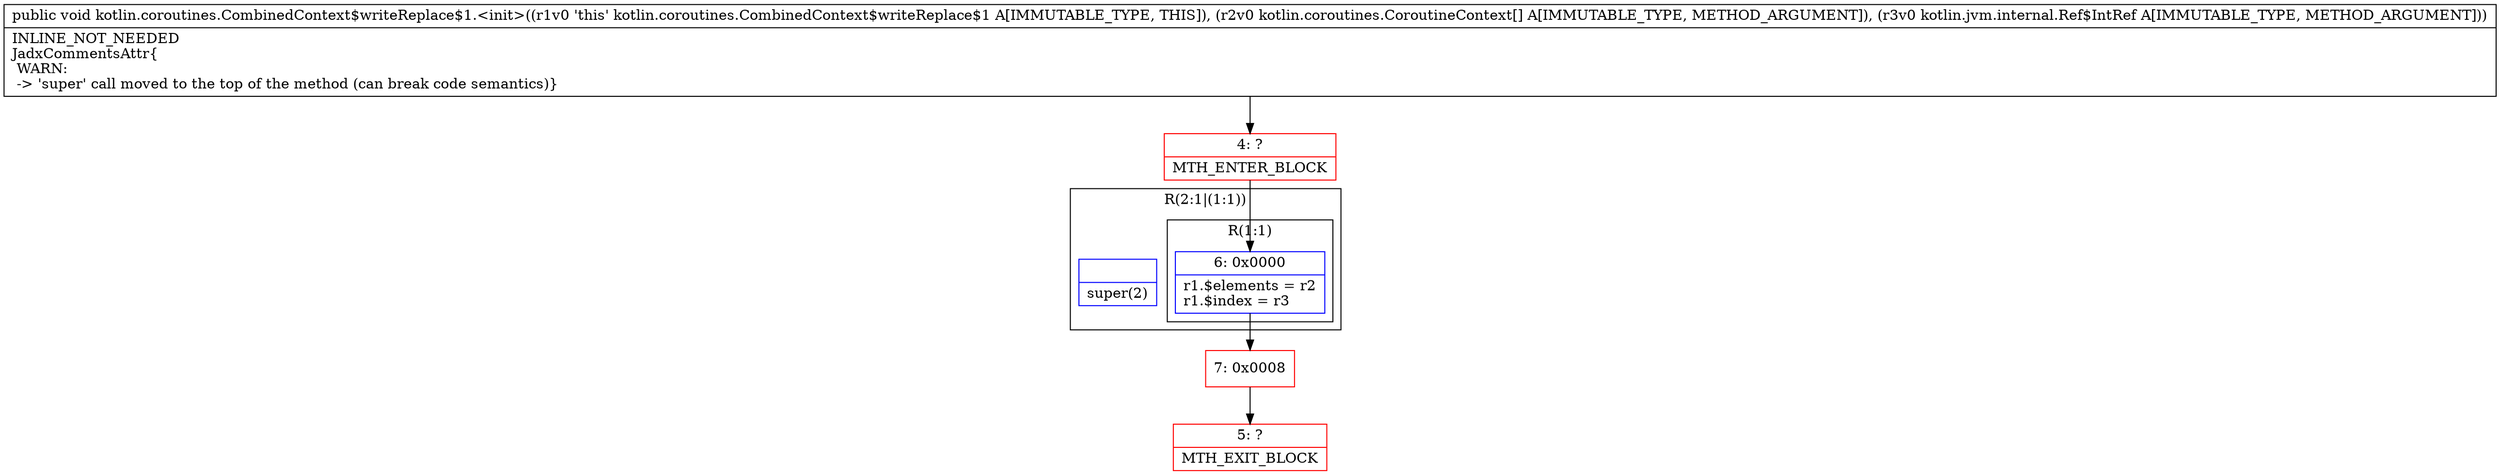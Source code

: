 digraph "CFG forkotlin.coroutines.CombinedContext$writeReplace$1.\<init\>([Lkotlin\/coroutines\/CoroutineContext;Lkotlin\/jvm\/internal\/Ref$IntRef;)V" {
subgraph cluster_Region_1916650849 {
label = "R(2:1|(1:1))";
node [shape=record,color=blue];
Node_InsnContainer_2128055036 [shape=record,label="{|super(2)\l}"];
subgraph cluster_Region_2018971445 {
label = "R(1:1)";
node [shape=record,color=blue];
Node_6 [shape=record,label="{6\:\ 0x0000|r1.$elements = r2\lr1.$index = r3\l}"];
}
}
Node_4 [shape=record,color=red,label="{4\:\ ?|MTH_ENTER_BLOCK\l}"];
Node_7 [shape=record,color=red,label="{7\:\ 0x0008}"];
Node_5 [shape=record,color=red,label="{5\:\ ?|MTH_EXIT_BLOCK\l}"];
MethodNode[shape=record,label="{public void kotlin.coroutines.CombinedContext$writeReplace$1.\<init\>((r1v0 'this' kotlin.coroutines.CombinedContext$writeReplace$1 A[IMMUTABLE_TYPE, THIS]), (r2v0 kotlin.coroutines.CoroutineContext[] A[IMMUTABLE_TYPE, METHOD_ARGUMENT]), (r3v0 kotlin.jvm.internal.Ref$IntRef A[IMMUTABLE_TYPE, METHOD_ARGUMENT]))  | INLINE_NOT_NEEDED\lJadxCommentsAttr\{\l WARN: \l \-\> 'super' call moved to the top of the method (can break code semantics)\}\l}"];
MethodNode -> Node_4;Node_6 -> Node_7;
Node_4 -> Node_6;
Node_7 -> Node_5;
}

